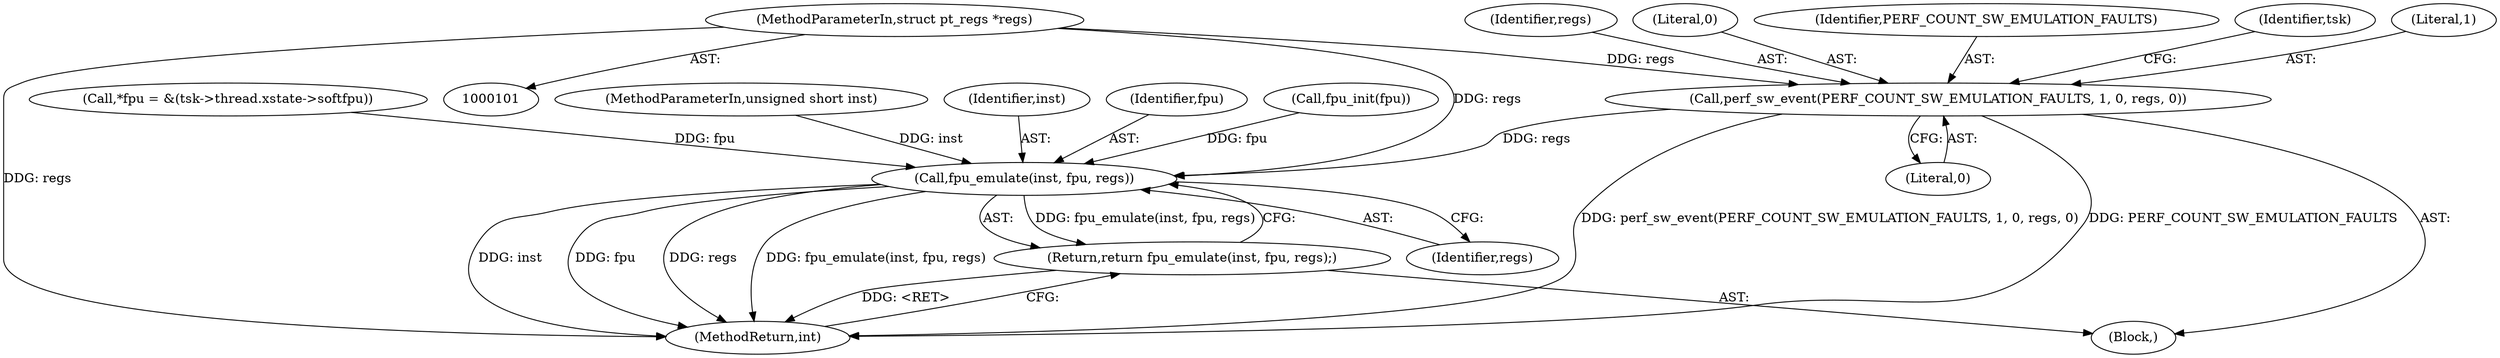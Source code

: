 digraph "0_linux_a8b0ca17b80e92faab46ee7179ba9e99ccb61233_28@pointer" {
"1000103" [label="(MethodParameterIn,struct pt_regs *regs)"];
"1000120" [label="(Call,perf_sw_event(PERF_COUNT_SW_EMULATION_FAULTS, 1, 0, regs, 0))"];
"1000144" [label="(Call,fpu_emulate(inst, fpu, regs))"];
"1000143" [label="(Return,return fpu_emulate(inst, fpu, regs);)"];
"1000147" [label="(Identifier,regs)"];
"1000120" [label="(Call,perf_sw_event(PERF_COUNT_SW_EMULATION_FAULTS, 1, 0, regs, 0))"];
"1000131" [label="(Identifier,tsk)"];
"1000110" [label="(Call,*fpu = &(tsk->thread.xstate->softfpu))"];
"1000144" [label="(Call,fpu_emulate(inst, fpu, regs))"];
"1000148" [label="(MethodReturn,int)"];
"1000122" [label="(Literal,1)"];
"1000103" [label="(MethodParameterIn,struct pt_regs *regs)"];
"1000143" [label="(Return,return fpu_emulate(inst, fpu, regs);)"];
"1000125" [label="(Literal,0)"];
"1000124" [label="(Identifier,regs)"];
"1000102" [label="(MethodParameterIn,unsigned short inst)"];
"1000145" [label="(Identifier,inst)"];
"1000104" [label="(Block,)"];
"1000146" [label="(Identifier,fpu)"];
"1000135" [label="(Call,fpu_init(fpu))"];
"1000123" [label="(Literal,0)"];
"1000121" [label="(Identifier,PERF_COUNT_SW_EMULATION_FAULTS)"];
"1000103" -> "1000101"  [label="AST: "];
"1000103" -> "1000148"  [label="DDG: regs"];
"1000103" -> "1000120"  [label="DDG: regs"];
"1000103" -> "1000144"  [label="DDG: regs"];
"1000120" -> "1000104"  [label="AST: "];
"1000120" -> "1000125"  [label="CFG: "];
"1000121" -> "1000120"  [label="AST: "];
"1000122" -> "1000120"  [label="AST: "];
"1000123" -> "1000120"  [label="AST: "];
"1000124" -> "1000120"  [label="AST: "];
"1000125" -> "1000120"  [label="AST: "];
"1000131" -> "1000120"  [label="CFG: "];
"1000120" -> "1000148"  [label="DDG: PERF_COUNT_SW_EMULATION_FAULTS"];
"1000120" -> "1000148"  [label="DDG: perf_sw_event(PERF_COUNT_SW_EMULATION_FAULTS, 1, 0, regs, 0)"];
"1000120" -> "1000144"  [label="DDG: regs"];
"1000144" -> "1000143"  [label="AST: "];
"1000144" -> "1000147"  [label="CFG: "];
"1000145" -> "1000144"  [label="AST: "];
"1000146" -> "1000144"  [label="AST: "];
"1000147" -> "1000144"  [label="AST: "];
"1000143" -> "1000144"  [label="CFG: "];
"1000144" -> "1000148"  [label="DDG: inst"];
"1000144" -> "1000148"  [label="DDG: fpu"];
"1000144" -> "1000148"  [label="DDG: regs"];
"1000144" -> "1000148"  [label="DDG: fpu_emulate(inst, fpu, regs)"];
"1000144" -> "1000143"  [label="DDG: fpu_emulate(inst, fpu, regs)"];
"1000102" -> "1000144"  [label="DDG: inst"];
"1000135" -> "1000144"  [label="DDG: fpu"];
"1000110" -> "1000144"  [label="DDG: fpu"];
"1000143" -> "1000104"  [label="AST: "];
"1000148" -> "1000143"  [label="CFG: "];
"1000143" -> "1000148"  [label="DDG: <RET>"];
}
